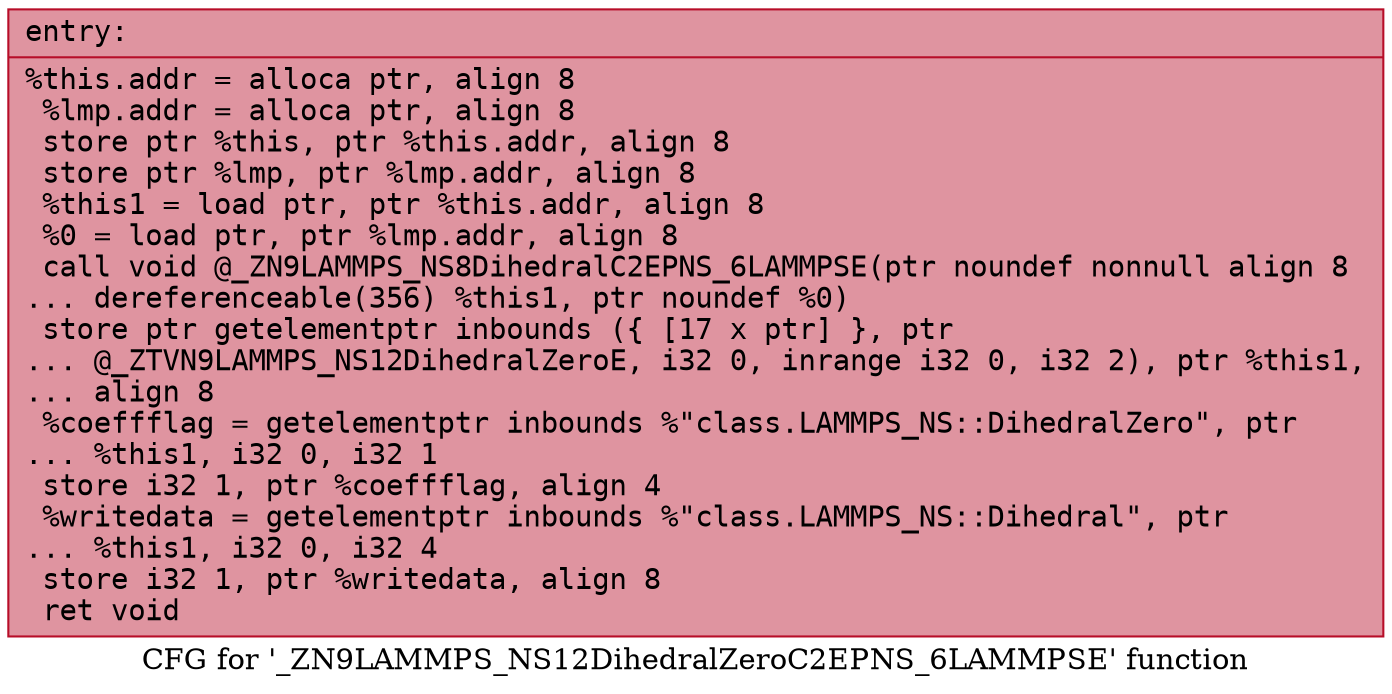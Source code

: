 digraph "CFG for '_ZN9LAMMPS_NS12DihedralZeroC2EPNS_6LAMMPSE' function" {
	label="CFG for '_ZN9LAMMPS_NS12DihedralZeroC2EPNS_6LAMMPSE' function";

	Node0x5577496a8cd0 [shape=record,color="#b70d28ff", style=filled, fillcolor="#b70d2870" fontname="Courier",label="{entry:\l|  %this.addr = alloca ptr, align 8\l  %lmp.addr = alloca ptr, align 8\l  store ptr %this, ptr %this.addr, align 8\l  store ptr %lmp, ptr %lmp.addr, align 8\l  %this1 = load ptr, ptr %this.addr, align 8\l  %0 = load ptr, ptr %lmp.addr, align 8\l  call void @_ZN9LAMMPS_NS8DihedralC2EPNS_6LAMMPSE(ptr noundef nonnull align 8\l... dereferenceable(356) %this1, ptr noundef %0)\l  store ptr getelementptr inbounds (\{ [17 x ptr] \}, ptr\l... @_ZTVN9LAMMPS_NS12DihedralZeroE, i32 0, inrange i32 0, i32 2), ptr %this1,\l... align 8\l  %coeffflag = getelementptr inbounds %\"class.LAMMPS_NS::DihedralZero\", ptr\l... %this1, i32 0, i32 1\l  store i32 1, ptr %coeffflag, align 4\l  %writedata = getelementptr inbounds %\"class.LAMMPS_NS::Dihedral\", ptr\l... %this1, i32 0, i32 4\l  store i32 1, ptr %writedata, align 8\l  ret void\l}"];
}
